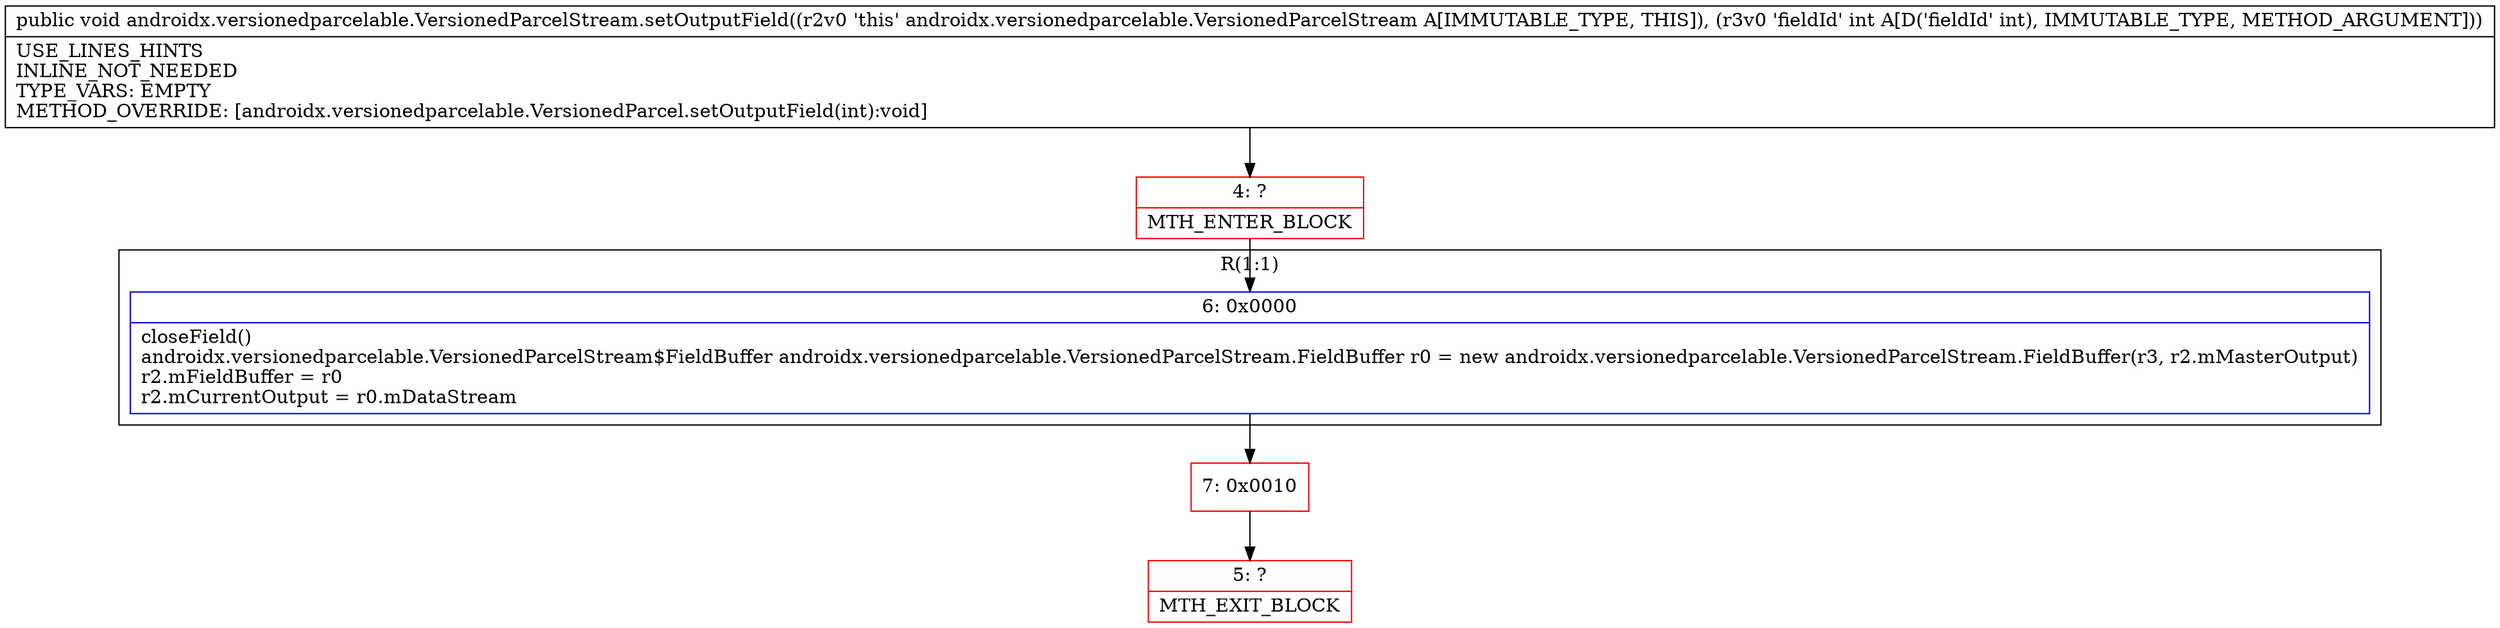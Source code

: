 digraph "CFG forandroidx.versionedparcelable.VersionedParcelStream.setOutputField(I)V" {
subgraph cluster_Region_755533019 {
label = "R(1:1)";
node [shape=record,color=blue];
Node_6 [shape=record,label="{6\:\ 0x0000|closeField()\landroidx.versionedparcelable.VersionedParcelStream$FieldBuffer androidx.versionedparcelable.VersionedParcelStream.FieldBuffer r0 = new androidx.versionedparcelable.VersionedParcelStream.FieldBuffer(r3, r2.mMasterOutput)\lr2.mFieldBuffer = r0\lr2.mCurrentOutput = r0.mDataStream\l}"];
}
Node_4 [shape=record,color=red,label="{4\:\ ?|MTH_ENTER_BLOCK\l}"];
Node_7 [shape=record,color=red,label="{7\:\ 0x0010}"];
Node_5 [shape=record,color=red,label="{5\:\ ?|MTH_EXIT_BLOCK\l}"];
MethodNode[shape=record,label="{public void androidx.versionedparcelable.VersionedParcelStream.setOutputField((r2v0 'this' androidx.versionedparcelable.VersionedParcelStream A[IMMUTABLE_TYPE, THIS]), (r3v0 'fieldId' int A[D('fieldId' int), IMMUTABLE_TYPE, METHOD_ARGUMENT]))  | USE_LINES_HINTS\lINLINE_NOT_NEEDED\lTYPE_VARS: EMPTY\lMETHOD_OVERRIDE: [androidx.versionedparcelable.VersionedParcel.setOutputField(int):void]\l}"];
MethodNode -> Node_4;Node_6 -> Node_7;
Node_4 -> Node_6;
Node_7 -> Node_5;
}

